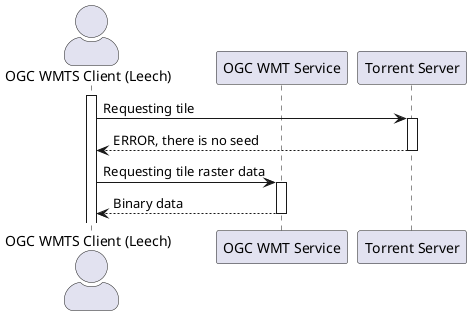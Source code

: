 @startuml

' skinparam maxMessageSize 150
skinparam actorStyle awesome

' actor OGCWMTSClientSeed as "OGC WMTS Client (Seed)"
actor OGCWMTSClientLeech as "OGC WMTS Client (Leech)"
participant OGCWMTServer as "OGC WMT Service"
participant TorrentServer as "Torrent Server"

activate OGCWMTSClientLeech
OGCWMTSClientLeech -> TorrentServer : Requesting tile
activate TorrentServer
TorrentServer --> OGCWMTSClientLeech : ERROR, there is no seed
deactivate TorrentServer
OGCWMTSClientLeech -> OGCWMTServer : Requesting tile raster data
activate OGCWMTServer
OGCWMTServer --> OGCWMTSClientLeech : Binary data
deactivate OGCWMTServer

@enduml

